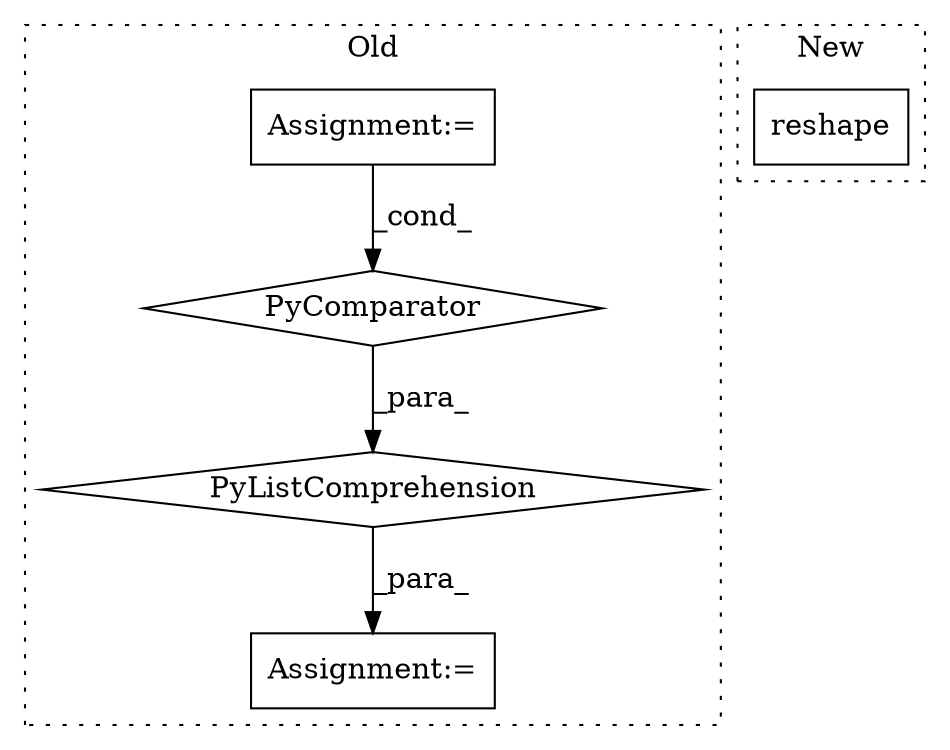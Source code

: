 digraph G {
subgraph cluster0 {
1 [label="PyListComprehension" a="109" s="2505" l="150" shape="diamond"];
3 [label="PyComparator" a="113" s="2609" l="38" shape="diamond"];
4 [label="Assignment:=" a="7" s="2609" l="38" shape="box"];
5 [label="Assignment:=" a="7" s="2491" l="14" shape="box"];
label = "Old";
style="dotted";
}
subgraph cluster1 {
2 [label="reshape" a="32" s="1799,1909" l="8,2" shape="box"];
label = "New";
style="dotted";
}
1 -> 5 [label="_para_"];
3 -> 1 [label="_para_"];
4 -> 3 [label="_cond_"];
}
